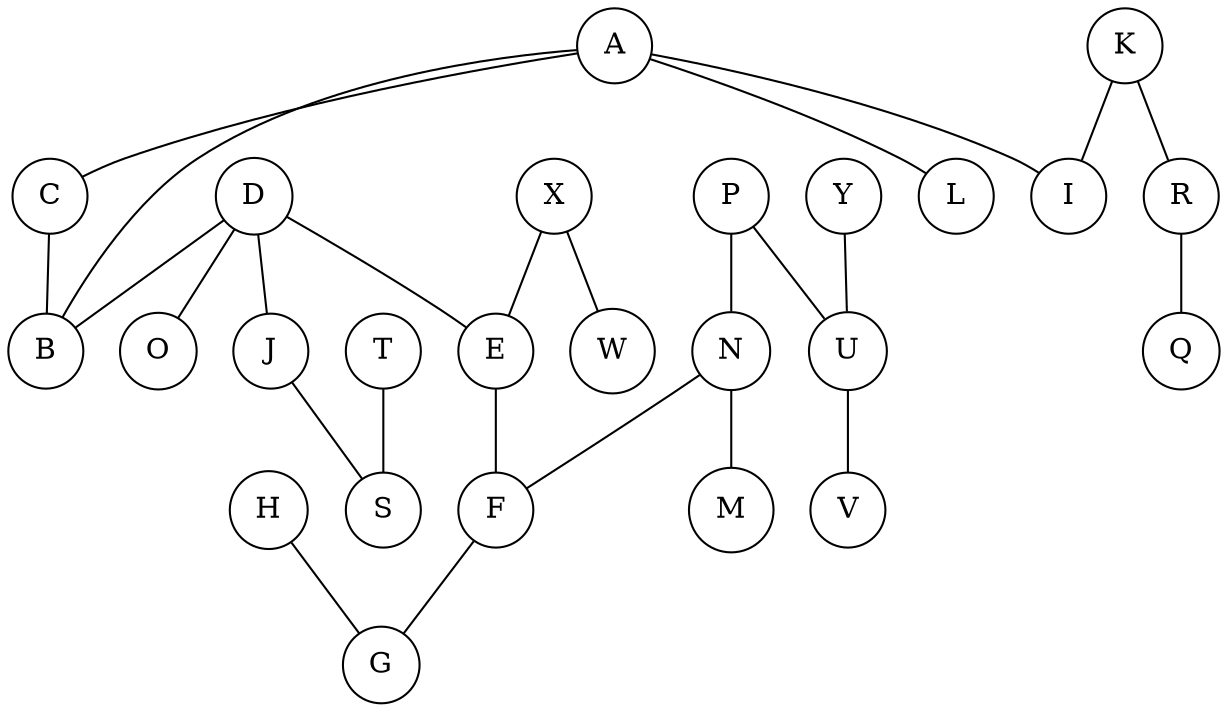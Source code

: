 graph graph1 {A [label="A",shape=circle];
	B [label="B",shape=circle];
	C [label="C",shape=circle];
	D [label="D",shape=circle];
	E [label="E",shape=circle];
	F [label="F",shape=circle];
	G [label="G",shape=circle];
	H [label="H",shape=circle];
	I [label="I",shape=circle];
	J [label="J",shape=circle];
	K [label="K",shape=circle];
	L [label="L",shape=circle];
	M [label="M",shape=circle];
	N [label="N",shape=circle];
	O [label="O",shape=circle];
	P [label="P",shape=circle];
	Q [label="Q",shape=circle];
	R [label="R",shape=circle];
	S [label="S",shape=circle];
	T [label="T",shape=circle];
	U [label="U",shape=circle];
	V [label="V",shape=circle];
	W [label="W",shape=circle];
	X [label="X",shape=circle];
	Y [label="Y",shape=circle];
	
	P -- N;
	P -- U;
	D -- B;
	D -- E;
	D -- J;
	D -- O;
	C -- B;
	U -- V;
	Y -- U;
	T -- S;
	A -- B;
	A -- C;
	A -- I;
	A -- L;
	X -- W;
	X -- E;
	N -- M;
	N -- F;
	E -- F;
	J -- S;
	H -- G;
	K -- I;
	K -- R;
	F -- G;
	R -- Q;
}
